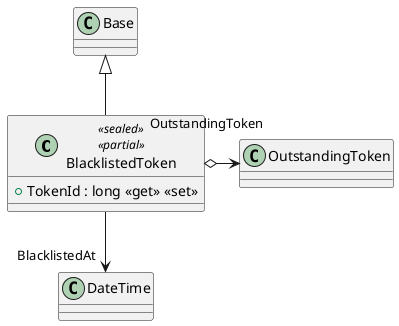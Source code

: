@startuml
class BlacklistedToken <<sealed>> <<partial>> {
    + TokenId : long <<get>> <<set>>
}
Base <|-- BlacklistedToken
BlacklistedToken --> "BlacklistedAt" DateTime
BlacklistedToken o-> "OutstandingToken" OutstandingToken
@enduml

